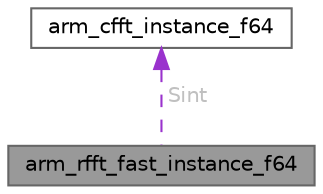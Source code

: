 digraph "arm_rfft_fast_instance_f64"
{
 // LATEX_PDF_SIZE
  bgcolor="transparent";
  edge [fontname=Helvetica,fontsize=10,labelfontname=Helvetica,labelfontsize=10];
  node [fontname=Helvetica,fontsize=10,shape=box,height=0.2,width=0.4];
  Node1 [id="Node000001",label="arm_rfft_fast_instance_f64",height=0.2,width=0.4,color="gray40", fillcolor="grey60", style="filled", fontcolor="black",tooltip="Instance structure for the Double Precision Floating-point RFFT/RIFFT function."];
  Node2 -> Node1 [id="edge2_Node000001_Node000002",dir="back",color="darkorchid3",style="dashed",tooltip=" ",label=" Sint",fontcolor="grey" ];
  Node2 [id="Node000002",label="arm_cfft_instance_f64",height=0.2,width=0.4,color="gray40", fillcolor="white", style="filled",URL="$structarm__cfft__instance__f64.html",tooltip="Instance structure for the Double Precision Floating-point CFFT/CIFFT function."];
}
